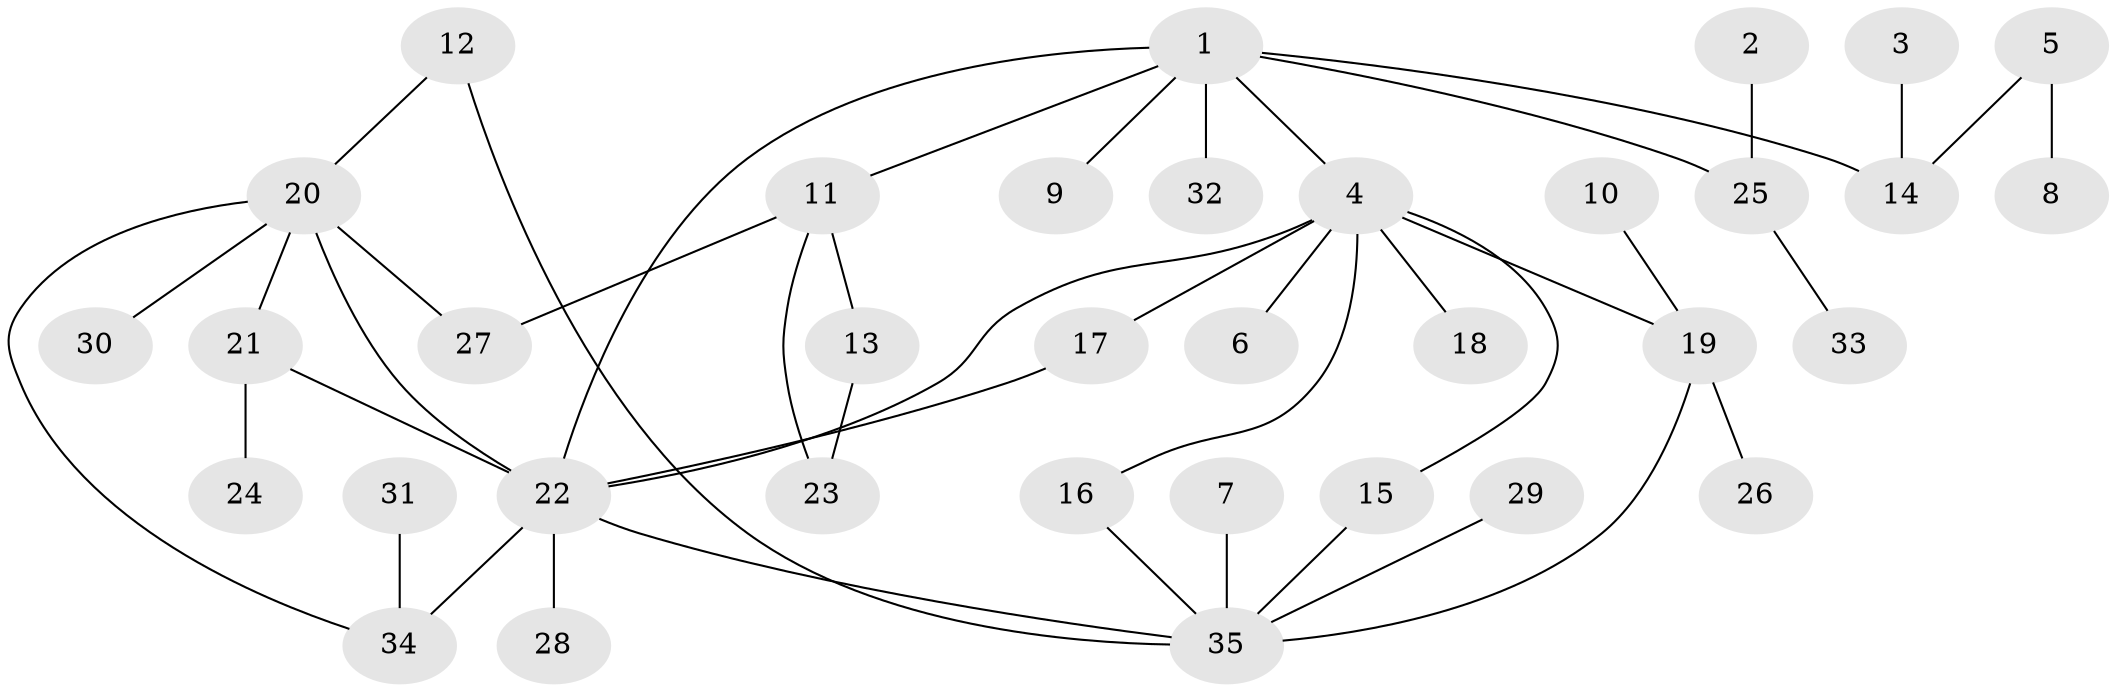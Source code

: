 // original degree distribution, {4: 0.08695652173913043, 2: 0.2608695652173913, 3: 0.17391304347826086, 6: 0.043478260869565216, 5: 0.043478260869565216, 1: 0.391304347826087}
// Generated by graph-tools (version 1.1) at 2025/49/03/09/25 03:49:16]
// undirected, 35 vertices, 44 edges
graph export_dot {
graph [start="1"]
  node [color=gray90,style=filled];
  1;
  2;
  3;
  4;
  5;
  6;
  7;
  8;
  9;
  10;
  11;
  12;
  13;
  14;
  15;
  16;
  17;
  18;
  19;
  20;
  21;
  22;
  23;
  24;
  25;
  26;
  27;
  28;
  29;
  30;
  31;
  32;
  33;
  34;
  35;
  1 -- 4 [weight=1.0];
  1 -- 9 [weight=1.0];
  1 -- 11 [weight=1.0];
  1 -- 14 [weight=1.0];
  1 -- 22 [weight=1.0];
  1 -- 25 [weight=1.0];
  1 -- 32 [weight=1.0];
  2 -- 25 [weight=1.0];
  3 -- 14 [weight=1.0];
  4 -- 6 [weight=1.0];
  4 -- 15 [weight=1.0];
  4 -- 16 [weight=1.0];
  4 -- 17 [weight=1.0];
  4 -- 18 [weight=1.0];
  4 -- 19 [weight=1.0];
  4 -- 22 [weight=1.0];
  5 -- 8 [weight=1.0];
  5 -- 14 [weight=1.0];
  7 -- 35 [weight=1.0];
  10 -- 19 [weight=1.0];
  11 -- 13 [weight=1.0];
  11 -- 23 [weight=1.0];
  11 -- 27 [weight=1.0];
  12 -- 20 [weight=1.0];
  12 -- 35 [weight=1.0];
  13 -- 23 [weight=1.0];
  15 -- 35 [weight=1.0];
  16 -- 35 [weight=1.0];
  17 -- 22 [weight=1.0];
  19 -- 26 [weight=1.0];
  19 -- 35 [weight=1.0];
  20 -- 21 [weight=1.0];
  20 -- 22 [weight=1.0];
  20 -- 27 [weight=1.0];
  20 -- 30 [weight=1.0];
  20 -- 34 [weight=1.0];
  21 -- 22 [weight=1.0];
  21 -- 24 [weight=1.0];
  22 -- 28 [weight=1.0];
  22 -- 34 [weight=1.0];
  22 -- 35 [weight=1.0];
  25 -- 33 [weight=1.0];
  29 -- 35 [weight=1.0];
  31 -- 34 [weight=1.0];
}
